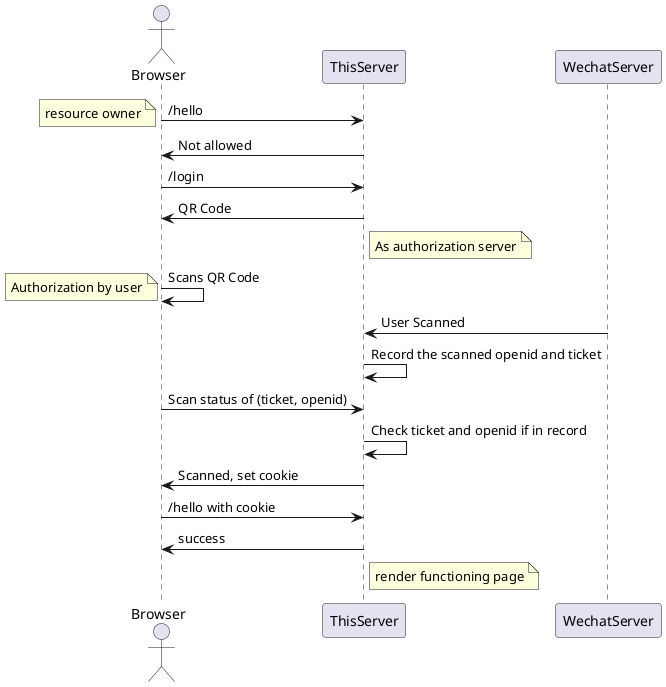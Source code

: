 @startuml

actor Browser as User
participant ThisServer
participant WechatServer

User -> ThisServer : /hello
note left : resource owner
ThisServer -> User : Not allowed
User -> ThisServer : /login
ThisServer -> User : QR Code
note right of ThisServer : As authorization server
User -> User : Scans QR Code
note left : Authorization by user
WechatServer -> ThisServer: User Scanned
ThisServer -> ThisServer : Record the scanned openid and ticket
User -> ThisServer : Scan status of (ticket, openid)
ThisServer -> ThisServer : Check ticket and openid if in record
ThisServer -> User : Scanned, set cookie
User -> ThisServer : /hello with cookie
ThisServer -> User : success
note right of ThisServer: render functioning page

@enduml